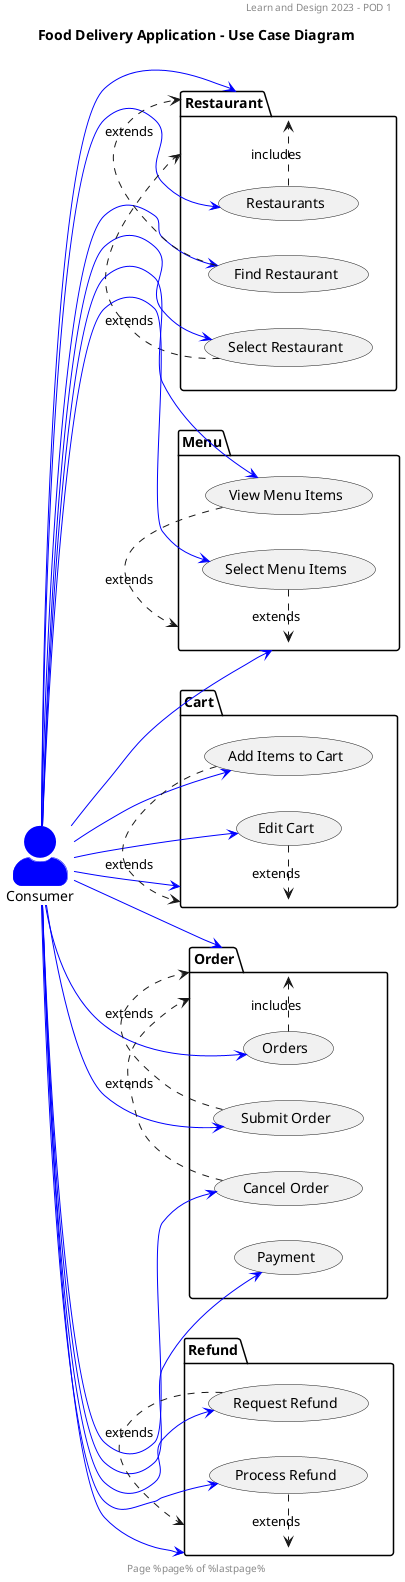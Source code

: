 @startuml
header Learn and Design 2023 - POD 1
footer Page %page% of %lastpage%
title: Food Delivery Application - Use Case Diagram

skinparam actorStyle awesome

left to right direction

actor Consumer #blue;line:blue

Package Restaurant {
    Consumer -[#blue]-> (Restaurant)
    Consumer -[#blue]-> (Restaurants)
    (Restaurants) .> (Restaurant) : includes
    Consumer -[#blue]-> (Find Restaurant)
    Consumer -[#blue]-> (Select Restaurant)
    (Find Restaurant) .> (Restaurant) : extends
    (Select Restaurant) .> (Restaurant) : extends
}
Package Menu {
    Consumer -[#blue]-> (Menu)
    Consumer -[#blue]-> (View Menu Items)
    Consumer -[#blue]-> (Select Menu Items)
    (View Menu Items) .> (Menu) : extends
    (Select Menu Items) .> (Menu) : extends
}

Package Cart {
    Consumer -[#blue]-> (Cart)
    Consumer -[#blue]-> (Add Items to Cart)
    Consumer -[#blue]-> (Edit Cart)
    (Add Items to Cart) .> (Cart) : extends
    (Edit Cart) .> (Cart) : extends

}
Package Order {
    Consumer -[#blue]-> (Order)
    Consumer -[#blue]-> (Orders)
    (Orders) .> (Order) : includes
    Consumer -[#blue]-> (Submit Order)
    Consumer -[#blue]-> (Cancel Order)
    Consumer -[#blue]-> (Payment)
    (Submit Order) .> (Order) : extends
    (Cancel Order) .> (Order) : extends
}
package Refund {
    Consumer -[#blue]-> (Refund)
    Consumer -[#blue]-> (Request Refund)
    Consumer -[#blue]-> (Process Refund)
    (Request Refund) .> (Refund) : extends
    (Process Refund) .> (Refund) : extends
}

@enduml